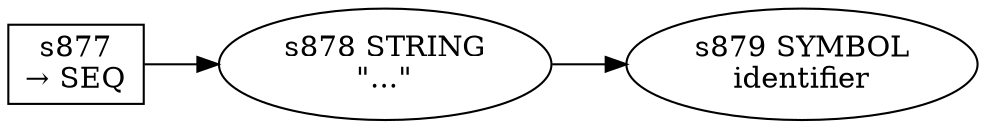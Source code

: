 
  digraph rest_parameter {
  
    rankdir=LR;
  
    s877 [label="s877\n&rarr; SEQ", shape=record, fixedsize=false, peripheries=1];
  s878 [label="s878 STRING\n\"...\""];
  s877 -> s878 [];
  s879 [label="s879 SYMBOL\nidentifier" href="javascript-grammar.json.identifier.dot.svg"];
  s878 -> s879 [];
  
  }
  
